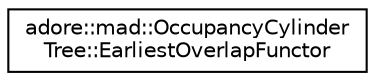 digraph "Graphical Class Hierarchy"
{
 // LATEX_PDF_SIZE
  edge [fontname="Helvetica",fontsize="10",labelfontname="Helvetica",labelfontsize="10"];
  node [fontname="Helvetica",fontsize="10",shape=record];
  rankdir="LR";
  Node0 [label="adore::mad::OccupancyCylinder\lTree::EarliestOverlapFunctor",height=0.2,width=0.4,color="black", fillcolor="white", style="filled",URL="$structadore_1_1mad_1_1OccupancyCylinderTree_1_1EarliestOverlapFunctor.html",tooltip=" "];
}
